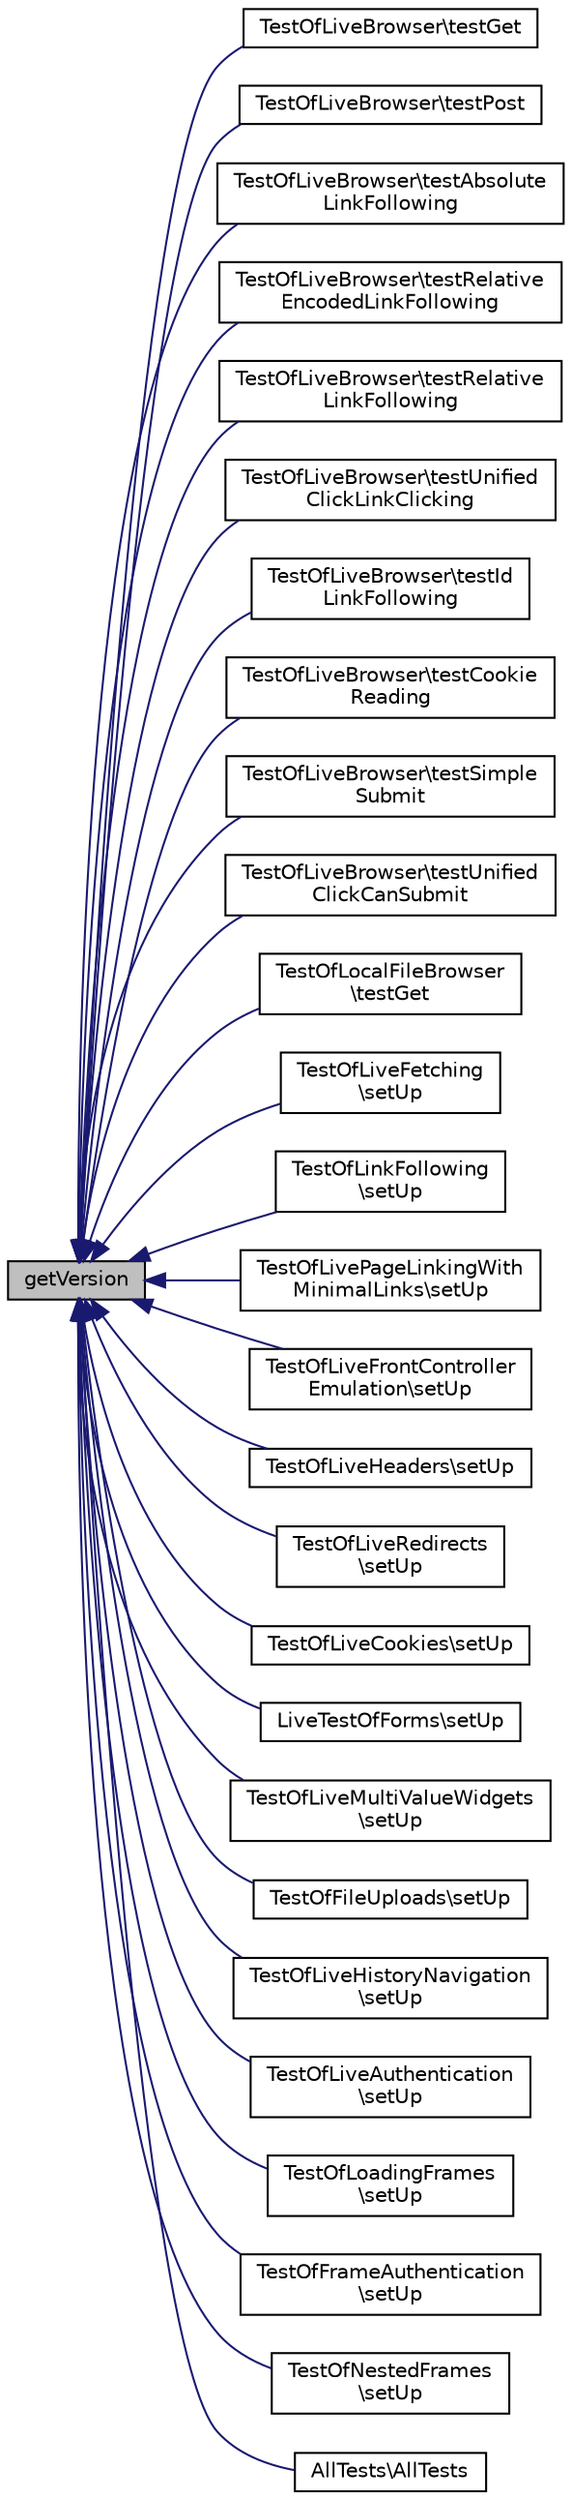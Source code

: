 digraph "getVersion"
{
  edge [fontname="Helvetica",fontsize="10",labelfontname="Helvetica",labelfontsize="10"];
  node [fontname="Helvetica",fontsize="10",shape=record];
  rankdir="LR";
  Node1 [label="getVersion",height=0.2,width=0.4,color="black", fillcolor="grey75", style="filled" fontcolor="black"];
  Node1 -> Node2 [dir="back",color="midnightblue",fontsize="10",style="solid",fontname="Helvetica"];
  Node2 [label="TestOfLiveBrowser\\testGet",height=0.2,width=0.4,color="black", fillcolor="white", style="filled",URL="$class_test_of_live_browser.html#ac2d7c7125d2d3749e9ede4aa2ba6ba3b"];
  Node1 -> Node3 [dir="back",color="midnightblue",fontsize="10",style="solid",fontname="Helvetica"];
  Node3 [label="TestOfLiveBrowser\\testPost",height=0.2,width=0.4,color="black", fillcolor="white", style="filled",URL="$class_test_of_live_browser.html#a7bbe7025e571cab0bf9fb071857d8513"];
  Node1 -> Node4 [dir="back",color="midnightblue",fontsize="10",style="solid",fontname="Helvetica"];
  Node4 [label="TestOfLiveBrowser\\testAbsolute\lLinkFollowing",height=0.2,width=0.4,color="black", fillcolor="white", style="filled",URL="$class_test_of_live_browser.html#a7cba4d2ddc7acbc7c8f3e968ff61963a"];
  Node1 -> Node5 [dir="back",color="midnightblue",fontsize="10",style="solid",fontname="Helvetica"];
  Node5 [label="TestOfLiveBrowser\\testRelative\lEncodedLinkFollowing",height=0.2,width=0.4,color="black", fillcolor="white", style="filled",URL="$class_test_of_live_browser.html#a126646e89a04d76ccfc4a035950794db"];
  Node1 -> Node6 [dir="back",color="midnightblue",fontsize="10",style="solid",fontname="Helvetica"];
  Node6 [label="TestOfLiveBrowser\\testRelative\lLinkFollowing",height=0.2,width=0.4,color="black", fillcolor="white", style="filled",URL="$class_test_of_live_browser.html#accb06c4cce3b9b7329e37407cdca1997"];
  Node1 -> Node7 [dir="back",color="midnightblue",fontsize="10",style="solid",fontname="Helvetica"];
  Node7 [label="TestOfLiveBrowser\\testUnified\lClickLinkClicking",height=0.2,width=0.4,color="black", fillcolor="white", style="filled",URL="$class_test_of_live_browser.html#a6f3d8952e394105e47a1ee664144c863"];
  Node1 -> Node8 [dir="back",color="midnightblue",fontsize="10",style="solid",fontname="Helvetica"];
  Node8 [label="TestOfLiveBrowser\\testId\lLinkFollowing",height=0.2,width=0.4,color="black", fillcolor="white", style="filled",URL="$class_test_of_live_browser.html#a86b688ca3d4ee67863f939c127b7c0f5"];
  Node1 -> Node9 [dir="back",color="midnightblue",fontsize="10",style="solid",fontname="Helvetica"];
  Node9 [label="TestOfLiveBrowser\\testCookie\lReading",height=0.2,width=0.4,color="black", fillcolor="white", style="filled",URL="$class_test_of_live_browser.html#ab1cf6d1d40446997d473791bef8487e5"];
  Node1 -> Node10 [dir="back",color="midnightblue",fontsize="10",style="solid",fontname="Helvetica"];
  Node10 [label="TestOfLiveBrowser\\testSimple\lSubmit",height=0.2,width=0.4,color="black", fillcolor="white", style="filled",URL="$class_test_of_live_browser.html#afbfa8ab088d428c90accb7fd0bcb39a3"];
  Node1 -> Node11 [dir="back",color="midnightblue",fontsize="10",style="solid",fontname="Helvetica"];
  Node11 [label="TestOfLiveBrowser\\testUnified\lClickCanSubmit",height=0.2,width=0.4,color="black", fillcolor="white", style="filled",URL="$class_test_of_live_browser.html#a0032452c812d0821cda9b71567a413b3"];
  Node1 -> Node12 [dir="back",color="midnightblue",fontsize="10",style="solid",fontname="Helvetica"];
  Node12 [label="TestOfLocalFileBrowser\l\\testGet",height=0.2,width=0.4,color="black", fillcolor="white", style="filled",URL="$class_test_of_local_file_browser.html#ac2d7c7125d2d3749e9ede4aa2ba6ba3b"];
  Node1 -> Node13 [dir="back",color="midnightblue",fontsize="10",style="solid",fontname="Helvetica"];
  Node13 [label="TestOfLiveFetching\l\\setUp",height=0.2,width=0.4,color="black", fillcolor="white", style="filled",URL="$class_test_of_live_fetching.html#a0bc688732d2b3b162ffebaf7812e78da"];
  Node1 -> Node14 [dir="back",color="midnightblue",fontsize="10",style="solid",fontname="Helvetica"];
  Node14 [label="TestOfLinkFollowing\l\\setUp",height=0.2,width=0.4,color="black", fillcolor="white", style="filled",URL="$class_test_of_link_following.html#a0bc688732d2b3b162ffebaf7812e78da"];
  Node1 -> Node15 [dir="back",color="midnightblue",fontsize="10",style="solid",fontname="Helvetica"];
  Node15 [label="TestOfLivePageLinkingWith\lMinimalLinks\\setUp",height=0.2,width=0.4,color="black", fillcolor="white", style="filled",URL="$class_test_of_live_page_linking_with_minimal_links.html#a0bc688732d2b3b162ffebaf7812e78da"];
  Node1 -> Node16 [dir="back",color="midnightblue",fontsize="10",style="solid",fontname="Helvetica"];
  Node16 [label="TestOfLiveFrontController\lEmulation\\setUp",height=0.2,width=0.4,color="black", fillcolor="white", style="filled",URL="$class_test_of_live_front_controller_emulation.html#a0bc688732d2b3b162ffebaf7812e78da"];
  Node1 -> Node17 [dir="back",color="midnightblue",fontsize="10",style="solid",fontname="Helvetica"];
  Node17 [label="TestOfLiveHeaders\\setUp",height=0.2,width=0.4,color="black", fillcolor="white", style="filled",URL="$class_test_of_live_headers.html#a0bc688732d2b3b162ffebaf7812e78da"];
  Node1 -> Node18 [dir="back",color="midnightblue",fontsize="10",style="solid",fontname="Helvetica"];
  Node18 [label="TestOfLiveRedirects\l\\setUp",height=0.2,width=0.4,color="black", fillcolor="white", style="filled",URL="$class_test_of_live_redirects.html#a0bc688732d2b3b162ffebaf7812e78da"];
  Node1 -> Node19 [dir="back",color="midnightblue",fontsize="10",style="solid",fontname="Helvetica"];
  Node19 [label="TestOfLiveCookies\\setUp",height=0.2,width=0.4,color="black", fillcolor="white", style="filled",URL="$class_test_of_live_cookies.html#a0bc688732d2b3b162ffebaf7812e78da"];
  Node1 -> Node20 [dir="back",color="midnightblue",fontsize="10",style="solid",fontname="Helvetica"];
  Node20 [label="LiveTestOfForms\\setUp",height=0.2,width=0.4,color="black", fillcolor="white", style="filled",URL="$class_live_test_of_forms.html#a0bc688732d2b3b162ffebaf7812e78da"];
  Node1 -> Node21 [dir="back",color="midnightblue",fontsize="10",style="solid",fontname="Helvetica"];
  Node21 [label="TestOfLiveMultiValueWidgets\l\\setUp",height=0.2,width=0.4,color="black", fillcolor="white", style="filled",URL="$class_test_of_live_multi_value_widgets.html#a0bc688732d2b3b162ffebaf7812e78da"];
  Node1 -> Node22 [dir="back",color="midnightblue",fontsize="10",style="solid",fontname="Helvetica"];
  Node22 [label="TestOfFileUploads\\setUp",height=0.2,width=0.4,color="black", fillcolor="white", style="filled",URL="$class_test_of_file_uploads.html#a0bc688732d2b3b162ffebaf7812e78da"];
  Node1 -> Node23 [dir="back",color="midnightblue",fontsize="10",style="solid",fontname="Helvetica"];
  Node23 [label="TestOfLiveHistoryNavigation\l\\setUp",height=0.2,width=0.4,color="black", fillcolor="white", style="filled",URL="$class_test_of_live_history_navigation.html#a0bc688732d2b3b162ffebaf7812e78da"];
  Node1 -> Node24 [dir="back",color="midnightblue",fontsize="10",style="solid",fontname="Helvetica"];
  Node24 [label="TestOfLiveAuthentication\l\\setUp",height=0.2,width=0.4,color="black", fillcolor="white", style="filled",URL="$class_test_of_live_authentication.html#a0bc688732d2b3b162ffebaf7812e78da"];
  Node1 -> Node25 [dir="back",color="midnightblue",fontsize="10",style="solid",fontname="Helvetica"];
  Node25 [label="TestOfLoadingFrames\l\\setUp",height=0.2,width=0.4,color="black", fillcolor="white", style="filled",URL="$class_test_of_loading_frames.html#a0bc688732d2b3b162ffebaf7812e78da"];
  Node1 -> Node26 [dir="back",color="midnightblue",fontsize="10",style="solid",fontname="Helvetica"];
  Node26 [label="TestOfFrameAuthentication\l\\setUp",height=0.2,width=0.4,color="black", fillcolor="white", style="filled",URL="$class_test_of_frame_authentication.html#a0bc688732d2b3b162ffebaf7812e78da"];
  Node1 -> Node27 [dir="back",color="midnightblue",fontsize="10",style="solid",fontname="Helvetica"];
  Node27 [label="TestOfNestedFrames\l\\setUp",height=0.2,width=0.4,color="black", fillcolor="white", style="filled",URL="$class_test_of_nested_frames.html#a0bc688732d2b3b162ffebaf7812e78da"];
  Node1 -> Node28 [dir="back",color="midnightblue",fontsize="10",style="solid",fontname="Helvetica"];
  Node28 [label="AllTests\\AllTests",height=0.2,width=0.4,color="black", fillcolor="white", style="filled",URL="$class_all_tests.html#a9edbc8177dd0d4ab2318a2785eeb6953"];
}
